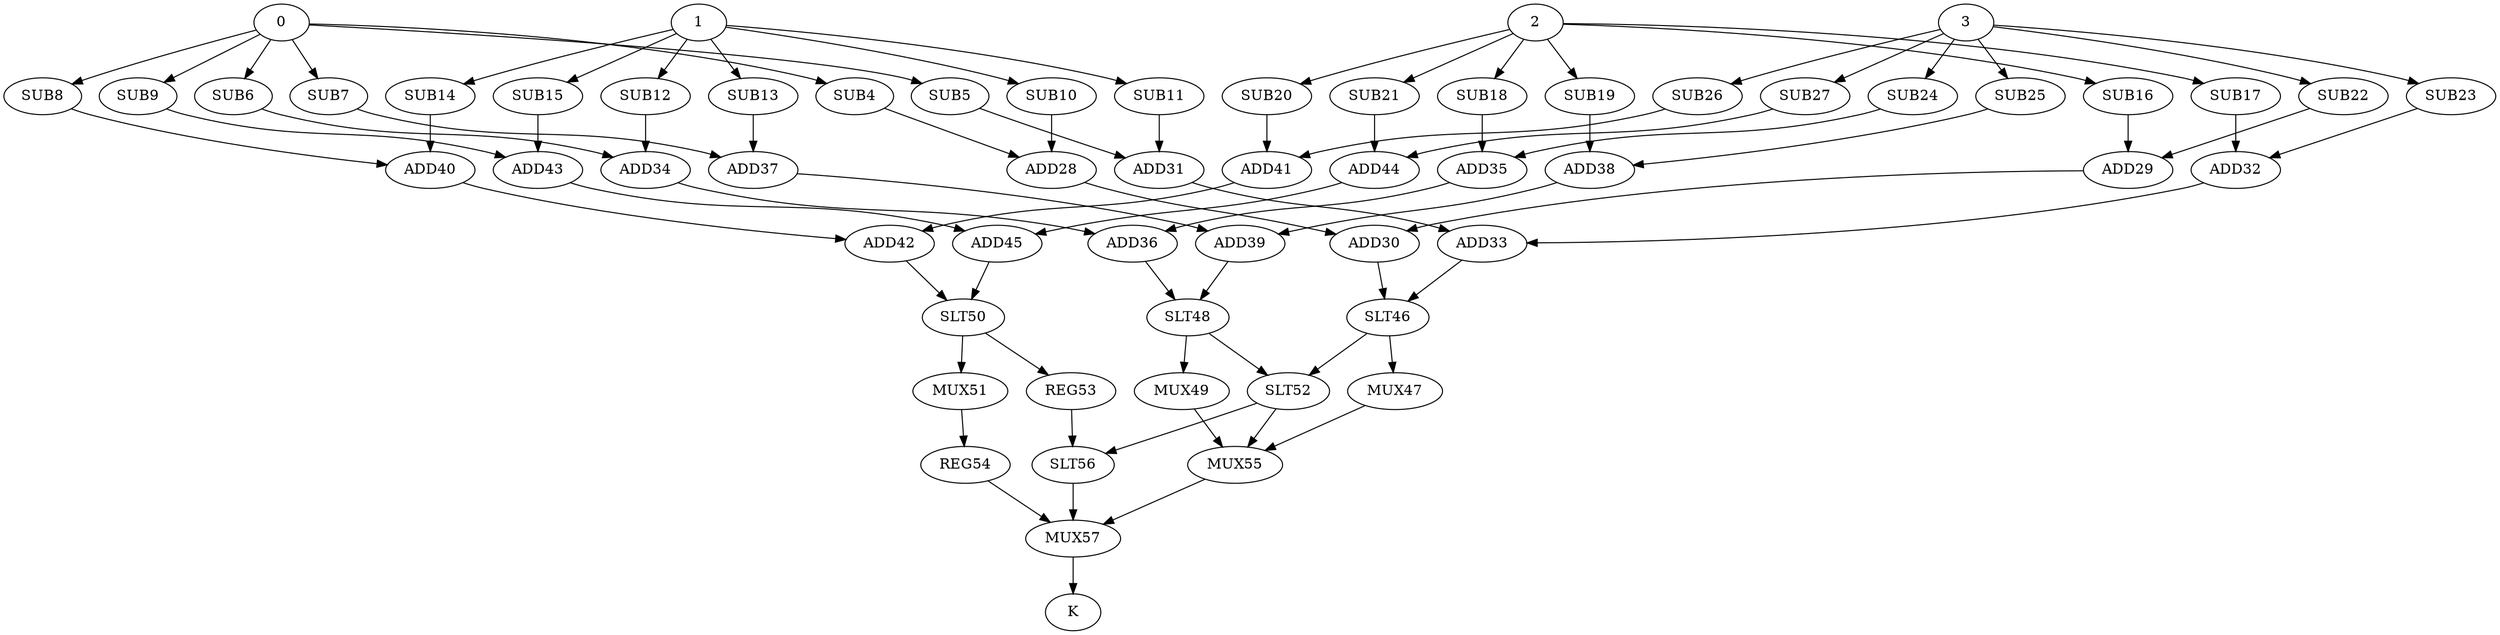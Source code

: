 strict digraph  {
0;
4 [label=SUB4];
5 [label=SUB5];
6 [label=SUB6];
7 [label=SUB7];
8 [label=SUB8];
9 [label=SUB9];
1;
10 [label=SUB10];
11 [label=SUB11];
12 [label=SUB12];
13 [label=SUB13];
14 [label=SUB14];
15 [label=SUB15];
2;
16 [label=SUB16];
17 [label=SUB17];
18 [label=SUB18];
19 [label=SUB19];
20 [label=SUB20];
21 [label=SUB21];
3;
22 [label=SUB22];
23 [label=SUB23];
24 [label=SUB24];
25 [label=SUB25];
26 [label=SUB26];
27 [label=SUB27];
28 [label=ADD28];
29 [label=ADD29];
30 [label=ADD30];
31 [label=ADD31];
32 [label=ADD32];
33 [label=ADD33];
34 [label=ADD34];
35 [label=ADD35];
36 [label=ADD36];
37 [label=ADD37];
38 [label=ADD38];
39 [label=ADD39];
40 [label=ADD40];
41 [label=ADD41];
42 [label=ADD42];
43 [label=ADD43];
44 [label=ADD44];
45 [label=ADD45];
46 [label=SLT46];
47 [label=MUX47];
48 [label=SLT48];
49 [label=MUX49];
50 [label=SLT50];
51 [label=MUX51];
52 [label=SLT52];
53 [label=REG53];
54 [label=REG54];
55 [label=MUX55];
56 [label=SLT56];
57 [label=MUX57];
58 [label=K];
0 -> 4;
0 -> 5;
0 -> 6;
0 -> 7;
0 -> 8;
0 -> 9;
4 -> 28;
5 -> 31;
6 -> 34;
7 -> 37;
8 -> 40;
9 -> 43;
1 -> 10;
1 -> 11;
1 -> 12;
1 -> 13;
1 -> 14;
1 -> 15;
10 -> 28;
11 -> 31;
12 -> 34;
13 -> 37;
14 -> 40;
15 -> 43;
2 -> 16;
2 -> 17;
2 -> 18;
2 -> 19;
2 -> 20;
2 -> 21;
16 -> 29;
17 -> 32;
18 -> 35;
19 -> 38;
20 -> 41;
21 -> 44;
3 -> 22;
3 -> 23;
3 -> 24;
3 -> 25;
3 -> 26;
3 -> 27;
22 -> 29;
23 -> 32;
24 -> 35;
25 -> 38;
26 -> 41;
27 -> 44;
28 -> 30;
29 -> 30;
30 -> 46;
31 -> 33;
32 -> 33;
33 -> 46;
34 -> 36;
35 -> 36;
36 -> 48;
37 -> 39;
38 -> 39;
39 -> 48;
40 -> 42;
41 -> 42;
42 -> 50;
43 -> 45;
44 -> 45;
45 -> 50;
46 -> 47;
46 -> 52;
47 -> 55;
48 -> 49;
48 -> 52;
49 -> 55;
50 -> 51;
50 -> 53;
51 -> 54;
52 -> 55;
52 -> 56;
53 -> 56;
54 -> 57;
55 -> 57;
56 -> 57;
57 -> 58;
}
